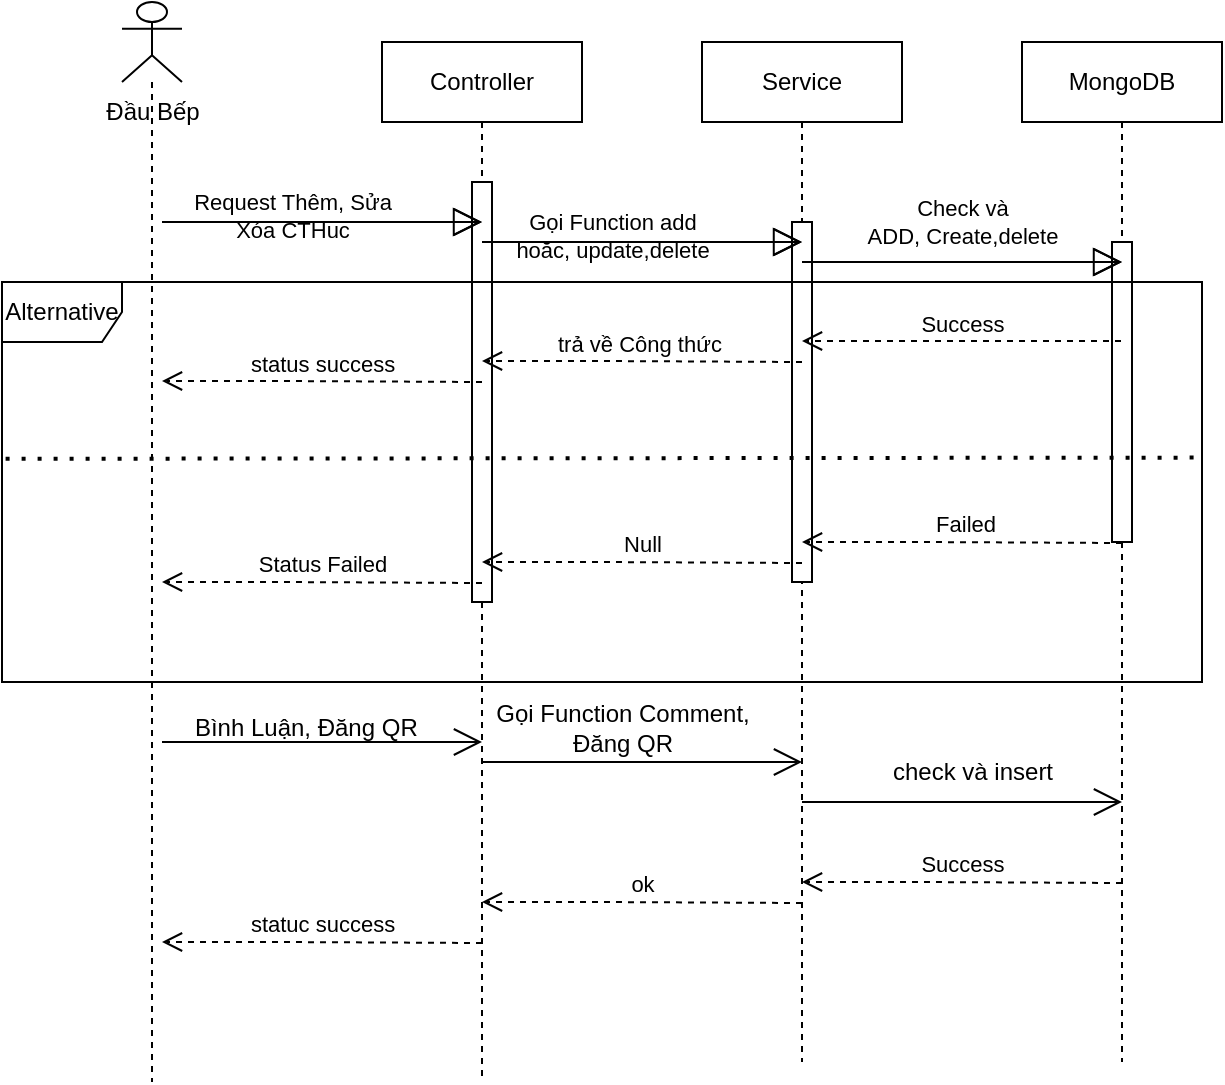 <mxfile version="21.7.2" type="github">
  <diagram name="Page-1" id="2YBvvXClWsGukQMizWep">
    <mxGraphModel dx="1167" dy="678" grid="1" gridSize="10" guides="1" tooltips="1" connect="1" arrows="1" fold="1" page="1" pageScale="1" pageWidth="850" pageHeight="1100" math="0" shadow="0">
      <root>
        <mxCell id="0" />
        <mxCell id="1" parent="0" />
        <mxCell id="aM9ryv3xv72pqoxQDRHE-1" value="Controller" style="shape=umlLifeline;perimeter=lifelinePerimeter;whiteSpace=wrap;html=1;container=0;dropTarget=0;collapsible=0;recursiveResize=0;outlineConnect=0;portConstraint=eastwest;newEdgeStyle={&quot;edgeStyle&quot;:&quot;elbowEdgeStyle&quot;,&quot;elbow&quot;:&quot;vertical&quot;,&quot;curved&quot;:0,&quot;rounded&quot;:0};" parent="1" vertex="1">
          <mxGeometry x="230" y="30" width="100" height="520" as="geometry" />
        </mxCell>
        <mxCell id="_j8ADLhZLAHX4wmC7BXf-28" value="" style="html=1;points=[[0,0,0,0,5],[0,1,0,0,-5],[1,0,0,0,5],[1,1,0,0,-5]];perimeter=orthogonalPerimeter;outlineConnect=0;targetShapes=umlLifeline;portConstraint=eastwest;newEdgeStyle={&quot;curved&quot;:0,&quot;rounded&quot;:0};" vertex="1" parent="aM9ryv3xv72pqoxQDRHE-1">
          <mxGeometry x="45" y="70" width="10" height="210" as="geometry" />
        </mxCell>
        <mxCell id="aM9ryv3xv72pqoxQDRHE-5" value="Service" style="shape=umlLifeline;perimeter=lifelinePerimeter;whiteSpace=wrap;html=1;container=0;dropTarget=0;collapsible=0;recursiveResize=0;outlineConnect=0;portConstraint=eastwest;newEdgeStyle={&quot;edgeStyle&quot;:&quot;elbowEdgeStyle&quot;,&quot;elbow&quot;:&quot;vertical&quot;,&quot;curved&quot;:0,&quot;rounded&quot;:0};" parent="1" vertex="1">
          <mxGeometry x="390" y="30" width="100" height="510" as="geometry" />
        </mxCell>
        <mxCell id="_j8ADLhZLAHX4wmC7BXf-30" value="" style="html=1;points=[[0,0,0,0,5],[0,1,0,0,-5],[1,0,0,0,5],[1,1,0,0,-5]];perimeter=orthogonalPerimeter;outlineConnect=0;targetShapes=umlLifeline;portConstraint=eastwest;newEdgeStyle={&quot;curved&quot;:0,&quot;rounded&quot;:0};" vertex="1" parent="aM9ryv3xv72pqoxQDRHE-5">
          <mxGeometry x="45" y="90" width="10" height="180" as="geometry" />
        </mxCell>
        <mxCell id="_j8ADLhZLAHX4wmC7BXf-4" value="MongoDB" style="shape=umlLifeline;perimeter=lifelinePerimeter;whiteSpace=wrap;html=1;container=0;dropTarget=0;collapsible=0;recursiveResize=0;outlineConnect=0;portConstraint=eastwest;newEdgeStyle={&quot;edgeStyle&quot;:&quot;elbowEdgeStyle&quot;,&quot;elbow&quot;:&quot;vertical&quot;,&quot;curved&quot;:0,&quot;rounded&quot;:0};" vertex="1" parent="1">
          <mxGeometry x="550" y="30" width="100" height="510" as="geometry" />
        </mxCell>
        <mxCell id="_j8ADLhZLAHX4wmC7BXf-31" value="" style="html=1;points=[[0,0,0,0,5],[0,1,0,0,-5],[1,0,0,0,5],[1,1,0,0,-5]];perimeter=orthogonalPerimeter;outlineConnect=0;targetShapes=umlLifeline;portConstraint=eastwest;newEdgeStyle={&quot;curved&quot;:0,&quot;rounded&quot;:0};" vertex="1" parent="_j8ADLhZLAHX4wmC7BXf-4">
          <mxGeometry x="45" y="100" width="10" height="150" as="geometry" />
        </mxCell>
        <mxCell id="_j8ADLhZLAHX4wmC7BXf-7" value="" style="shape=umlLifeline;perimeter=lifelinePerimeter;whiteSpace=wrap;html=1;container=1;dropTarget=0;collapsible=0;recursiveResize=0;outlineConnect=0;portConstraint=eastwest;newEdgeStyle={&quot;curved&quot;:0,&quot;rounded&quot;:0};participant=umlActor;" vertex="1" parent="1">
          <mxGeometry x="100" y="10" width="30" height="540" as="geometry" />
        </mxCell>
        <mxCell id="_j8ADLhZLAHX4wmC7BXf-8" value="Đầu Bếp" style="text;html=1;align=center;verticalAlign=middle;resizable=0;points=[];autosize=1;strokeColor=none;fillColor=none;" vertex="1" parent="1">
          <mxGeometry x="80" y="50" width="70" height="30" as="geometry" />
        </mxCell>
        <mxCell id="_j8ADLhZLAHX4wmC7BXf-9" value="" style="endArrow=block;dashed=1;endFill=0;endSize=12;html=1;rounded=0;" edge="1" parent="1">
          <mxGeometry width="160" relative="1" as="geometry">
            <mxPoint x="120" y="120" as="sourcePoint" />
            <mxPoint x="280" y="120" as="targetPoint" />
          </mxGeometry>
        </mxCell>
        <mxCell id="_j8ADLhZLAHX4wmC7BXf-10" value="Request Thêm, Sửa&lt;br&gt;Xóa CTHuc" style="edgeLabel;html=1;align=center;verticalAlign=middle;resizable=0;points=[];" vertex="1" connectable="0" parent="_j8ADLhZLAHX4wmC7BXf-9">
          <mxGeometry x="-0.188" y="3" relative="1" as="geometry">
            <mxPoint as="offset" />
          </mxGeometry>
        </mxCell>
        <mxCell id="_j8ADLhZLAHX4wmC7BXf-11" value="" style="endArrow=block;dashed=1;endFill=0;endSize=12;html=1;rounded=0;" edge="1" parent="1">
          <mxGeometry width="160" relative="1" as="geometry">
            <mxPoint x="280" y="130" as="sourcePoint" />
            <mxPoint x="440" y="130" as="targetPoint" />
          </mxGeometry>
        </mxCell>
        <mxCell id="_j8ADLhZLAHX4wmC7BXf-12" value="Gọi Function add &lt;br&gt;hoăc, update,delete" style="edgeLabel;html=1;align=center;verticalAlign=middle;resizable=0;points=[];" vertex="1" connectable="0" parent="_j8ADLhZLAHX4wmC7BXf-11">
          <mxGeometry x="-0.188" y="3" relative="1" as="geometry">
            <mxPoint as="offset" />
          </mxGeometry>
        </mxCell>
        <mxCell id="_j8ADLhZLAHX4wmC7BXf-13" value="" style="endArrow=block;dashed=1;endFill=0;endSize=12;html=1;rounded=0;" edge="1" parent="1">
          <mxGeometry width="160" relative="1" as="geometry">
            <mxPoint x="440" y="140" as="sourcePoint" />
            <mxPoint x="600" y="140" as="targetPoint" />
          </mxGeometry>
        </mxCell>
        <mxCell id="_j8ADLhZLAHX4wmC7BXf-14" value="Check và&lt;br&gt;&amp;nbsp;ADD, Create,delete&amp;nbsp;" style="edgeLabel;html=1;align=center;verticalAlign=middle;resizable=0;points=[];" vertex="1" connectable="0" parent="_j8ADLhZLAHX4wmC7BXf-13">
          <mxGeometry x="-0.188" y="3" relative="1" as="geometry">
            <mxPoint x="15" y="-17" as="offset" />
          </mxGeometry>
        </mxCell>
        <mxCell id="_j8ADLhZLAHX4wmC7BXf-15" value="" style="endArrow=open;endFill=1;endSize=12;html=1;rounded=0;" edge="1" parent="1">
          <mxGeometry width="160" relative="1" as="geometry">
            <mxPoint x="120" y="120" as="sourcePoint" />
            <mxPoint x="280" y="120" as="targetPoint" />
          </mxGeometry>
        </mxCell>
        <mxCell id="_j8ADLhZLAHX4wmC7BXf-18" value="" style="endArrow=open;endFill=1;endSize=12;html=1;rounded=0;" edge="1" parent="1">
          <mxGeometry width="160" relative="1" as="geometry">
            <mxPoint x="280" y="130" as="sourcePoint" />
            <mxPoint x="440" y="130" as="targetPoint" />
          </mxGeometry>
        </mxCell>
        <mxCell id="_j8ADLhZLAHX4wmC7BXf-19" value="" style="endArrow=open;endFill=1;endSize=12;html=1;rounded=0;" edge="1" parent="1">
          <mxGeometry width="160" relative="1" as="geometry">
            <mxPoint x="440" y="140" as="sourcePoint" />
            <mxPoint x="600" y="140" as="targetPoint" />
          </mxGeometry>
        </mxCell>
        <mxCell id="_j8ADLhZLAHX4wmC7BXf-20" value="Alternative" style="shape=umlFrame;whiteSpace=wrap;html=1;pointerEvents=0;" vertex="1" parent="1">
          <mxGeometry x="40" y="150" width="600" height="200" as="geometry" />
        </mxCell>
        <mxCell id="_j8ADLhZLAHX4wmC7BXf-21" value="Success" style="html=1;verticalAlign=bottom;endArrow=open;dashed=1;endSize=8;curved=0;rounded=0;" edge="1" parent="1" source="_j8ADLhZLAHX4wmC7BXf-4">
          <mxGeometry relative="1" as="geometry">
            <mxPoint x="520" y="179.5" as="sourcePoint" />
            <mxPoint x="440" y="179.5" as="targetPoint" />
            <Array as="points">
              <mxPoint x="500" y="179.5" />
            </Array>
          </mxGeometry>
        </mxCell>
        <mxCell id="_j8ADLhZLAHX4wmC7BXf-22" value="trả về Công thức&amp;nbsp;" style="html=1;verticalAlign=bottom;endArrow=open;dashed=1;endSize=8;curved=0;rounded=0;" edge="1" parent="1">
          <mxGeometry relative="1" as="geometry">
            <mxPoint x="440" y="190" as="sourcePoint" />
            <mxPoint x="280" y="189.5" as="targetPoint" />
            <Array as="points">
              <mxPoint x="340" y="189.5" />
            </Array>
          </mxGeometry>
        </mxCell>
        <mxCell id="_j8ADLhZLAHX4wmC7BXf-23" value="status success" style="html=1;verticalAlign=bottom;endArrow=open;dashed=1;endSize=8;curved=0;rounded=0;" edge="1" parent="1">
          <mxGeometry relative="1" as="geometry">
            <mxPoint x="280" y="200" as="sourcePoint" />
            <mxPoint x="120" y="199.5" as="targetPoint" />
            <Array as="points">
              <mxPoint x="180" y="199.5" />
            </Array>
          </mxGeometry>
        </mxCell>
        <mxCell id="_j8ADLhZLAHX4wmC7BXf-24" value="" style="endArrow=none;dashed=1;html=1;dashPattern=1 3;strokeWidth=2;rounded=0;exitX=0.003;exitY=0.442;exitDx=0;exitDy=0;exitPerimeter=0;entryX=1.002;entryY=0.439;entryDx=0;entryDy=0;entryPerimeter=0;" edge="1" parent="1" source="_j8ADLhZLAHX4wmC7BXf-20" target="_j8ADLhZLAHX4wmC7BXf-20">
          <mxGeometry width="50" height="50" relative="1" as="geometry">
            <mxPoint x="290" y="280" as="sourcePoint" />
            <mxPoint x="340" y="230" as="targetPoint" />
          </mxGeometry>
        </mxCell>
        <mxCell id="_j8ADLhZLAHX4wmC7BXf-25" value="&amp;nbsp;Failed" style="html=1;verticalAlign=bottom;endArrow=open;dashed=1;endSize=8;curved=0;rounded=0;" edge="1" parent="1">
          <mxGeometry relative="1" as="geometry">
            <mxPoint x="600" y="280.5" as="sourcePoint" />
            <mxPoint x="440" y="280" as="targetPoint" />
            <Array as="points">
              <mxPoint x="500" y="280" />
            </Array>
          </mxGeometry>
        </mxCell>
        <mxCell id="_j8ADLhZLAHX4wmC7BXf-26" value="Null" style="html=1;verticalAlign=bottom;endArrow=open;dashed=1;endSize=8;curved=0;rounded=0;" edge="1" parent="1">
          <mxGeometry relative="1" as="geometry">
            <mxPoint x="440" y="290.5" as="sourcePoint" />
            <mxPoint x="280" y="290" as="targetPoint" />
            <Array as="points">
              <mxPoint x="340" y="290" />
            </Array>
          </mxGeometry>
        </mxCell>
        <mxCell id="_j8ADLhZLAHX4wmC7BXf-27" value="Status Failed" style="html=1;verticalAlign=bottom;endArrow=open;dashed=1;endSize=8;curved=0;rounded=0;" edge="1" parent="1">
          <mxGeometry relative="1" as="geometry">
            <mxPoint x="280" y="300.5" as="sourcePoint" />
            <mxPoint x="120" y="300" as="targetPoint" />
            <Array as="points">
              <mxPoint x="180" y="300" />
            </Array>
          </mxGeometry>
        </mxCell>
        <mxCell id="_j8ADLhZLAHX4wmC7BXf-36" value="" style="endArrow=open;endFill=1;endSize=12;html=1;rounded=0;" edge="1" parent="1">
          <mxGeometry width="160" relative="1" as="geometry">
            <mxPoint x="120" y="380" as="sourcePoint" />
            <mxPoint x="280" y="380" as="targetPoint" />
          </mxGeometry>
        </mxCell>
        <mxCell id="_j8ADLhZLAHX4wmC7BXf-37" value="&amp;nbsp; &amp;nbsp; Bình Luận, Đăng QR" style="text;html=1;align=center;verticalAlign=middle;resizable=0;points=[];autosize=1;strokeColor=none;fillColor=none;" vertex="1" parent="1">
          <mxGeometry x="110" y="358" width="150" height="30" as="geometry" />
        </mxCell>
        <mxCell id="_j8ADLhZLAHX4wmC7BXf-39" value="" style="endArrow=open;endFill=1;endSize=12;html=1;rounded=0;" edge="1" parent="1">
          <mxGeometry width="160" relative="1" as="geometry">
            <mxPoint x="280" y="390" as="sourcePoint" />
            <mxPoint x="440" y="390" as="targetPoint" />
          </mxGeometry>
        </mxCell>
        <mxCell id="_j8ADLhZLAHX4wmC7BXf-40" value="Gọi Function Comment, &lt;br&gt;Đăng QR" style="text;html=1;align=center;verticalAlign=middle;resizable=0;points=[];autosize=1;strokeColor=none;fillColor=none;" vertex="1" parent="1">
          <mxGeometry x="275" y="353" width="150" height="40" as="geometry" />
        </mxCell>
        <mxCell id="_j8ADLhZLAHX4wmC7BXf-41" value="check và insert" style="text;html=1;align=center;verticalAlign=middle;resizable=0;points=[];autosize=1;strokeColor=none;fillColor=none;" vertex="1" parent="1">
          <mxGeometry x="475" y="380" width="100" height="30" as="geometry" />
        </mxCell>
        <mxCell id="_j8ADLhZLAHX4wmC7BXf-42" value="" style="endArrow=open;endFill=1;endSize=12;html=1;rounded=0;" edge="1" parent="1">
          <mxGeometry width="160" relative="1" as="geometry">
            <mxPoint x="440" y="410" as="sourcePoint" />
            <mxPoint x="600" y="410" as="targetPoint" />
          </mxGeometry>
        </mxCell>
        <mxCell id="_j8ADLhZLAHX4wmC7BXf-43" value="Success" style="html=1;verticalAlign=bottom;endArrow=open;dashed=1;endSize=8;curved=0;rounded=0;" edge="1" parent="1">
          <mxGeometry relative="1" as="geometry">
            <mxPoint x="600" y="450.5" as="sourcePoint" />
            <mxPoint x="440" y="450" as="targetPoint" />
            <Array as="points">
              <mxPoint x="500" y="450" />
            </Array>
          </mxGeometry>
        </mxCell>
        <mxCell id="_j8ADLhZLAHX4wmC7BXf-44" value="ok" style="html=1;verticalAlign=bottom;endArrow=open;dashed=1;endSize=8;curved=0;rounded=0;" edge="1" parent="1">
          <mxGeometry relative="1" as="geometry">
            <mxPoint x="440" y="460.5" as="sourcePoint" />
            <mxPoint x="280" y="460" as="targetPoint" />
            <Array as="points">
              <mxPoint x="340" y="460" />
            </Array>
          </mxGeometry>
        </mxCell>
        <mxCell id="_j8ADLhZLAHX4wmC7BXf-45" value="statuc success" style="html=1;verticalAlign=bottom;endArrow=open;dashed=1;endSize=8;curved=0;rounded=0;" edge="1" parent="1">
          <mxGeometry relative="1" as="geometry">
            <mxPoint x="280" y="480.5" as="sourcePoint" />
            <mxPoint x="120" y="480" as="targetPoint" />
            <Array as="points">
              <mxPoint x="180" y="480" />
            </Array>
          </mxGeometry>
        </mxCell>
      </root>
    </mxGraphModel>
  </diagram>
</mxfile>
